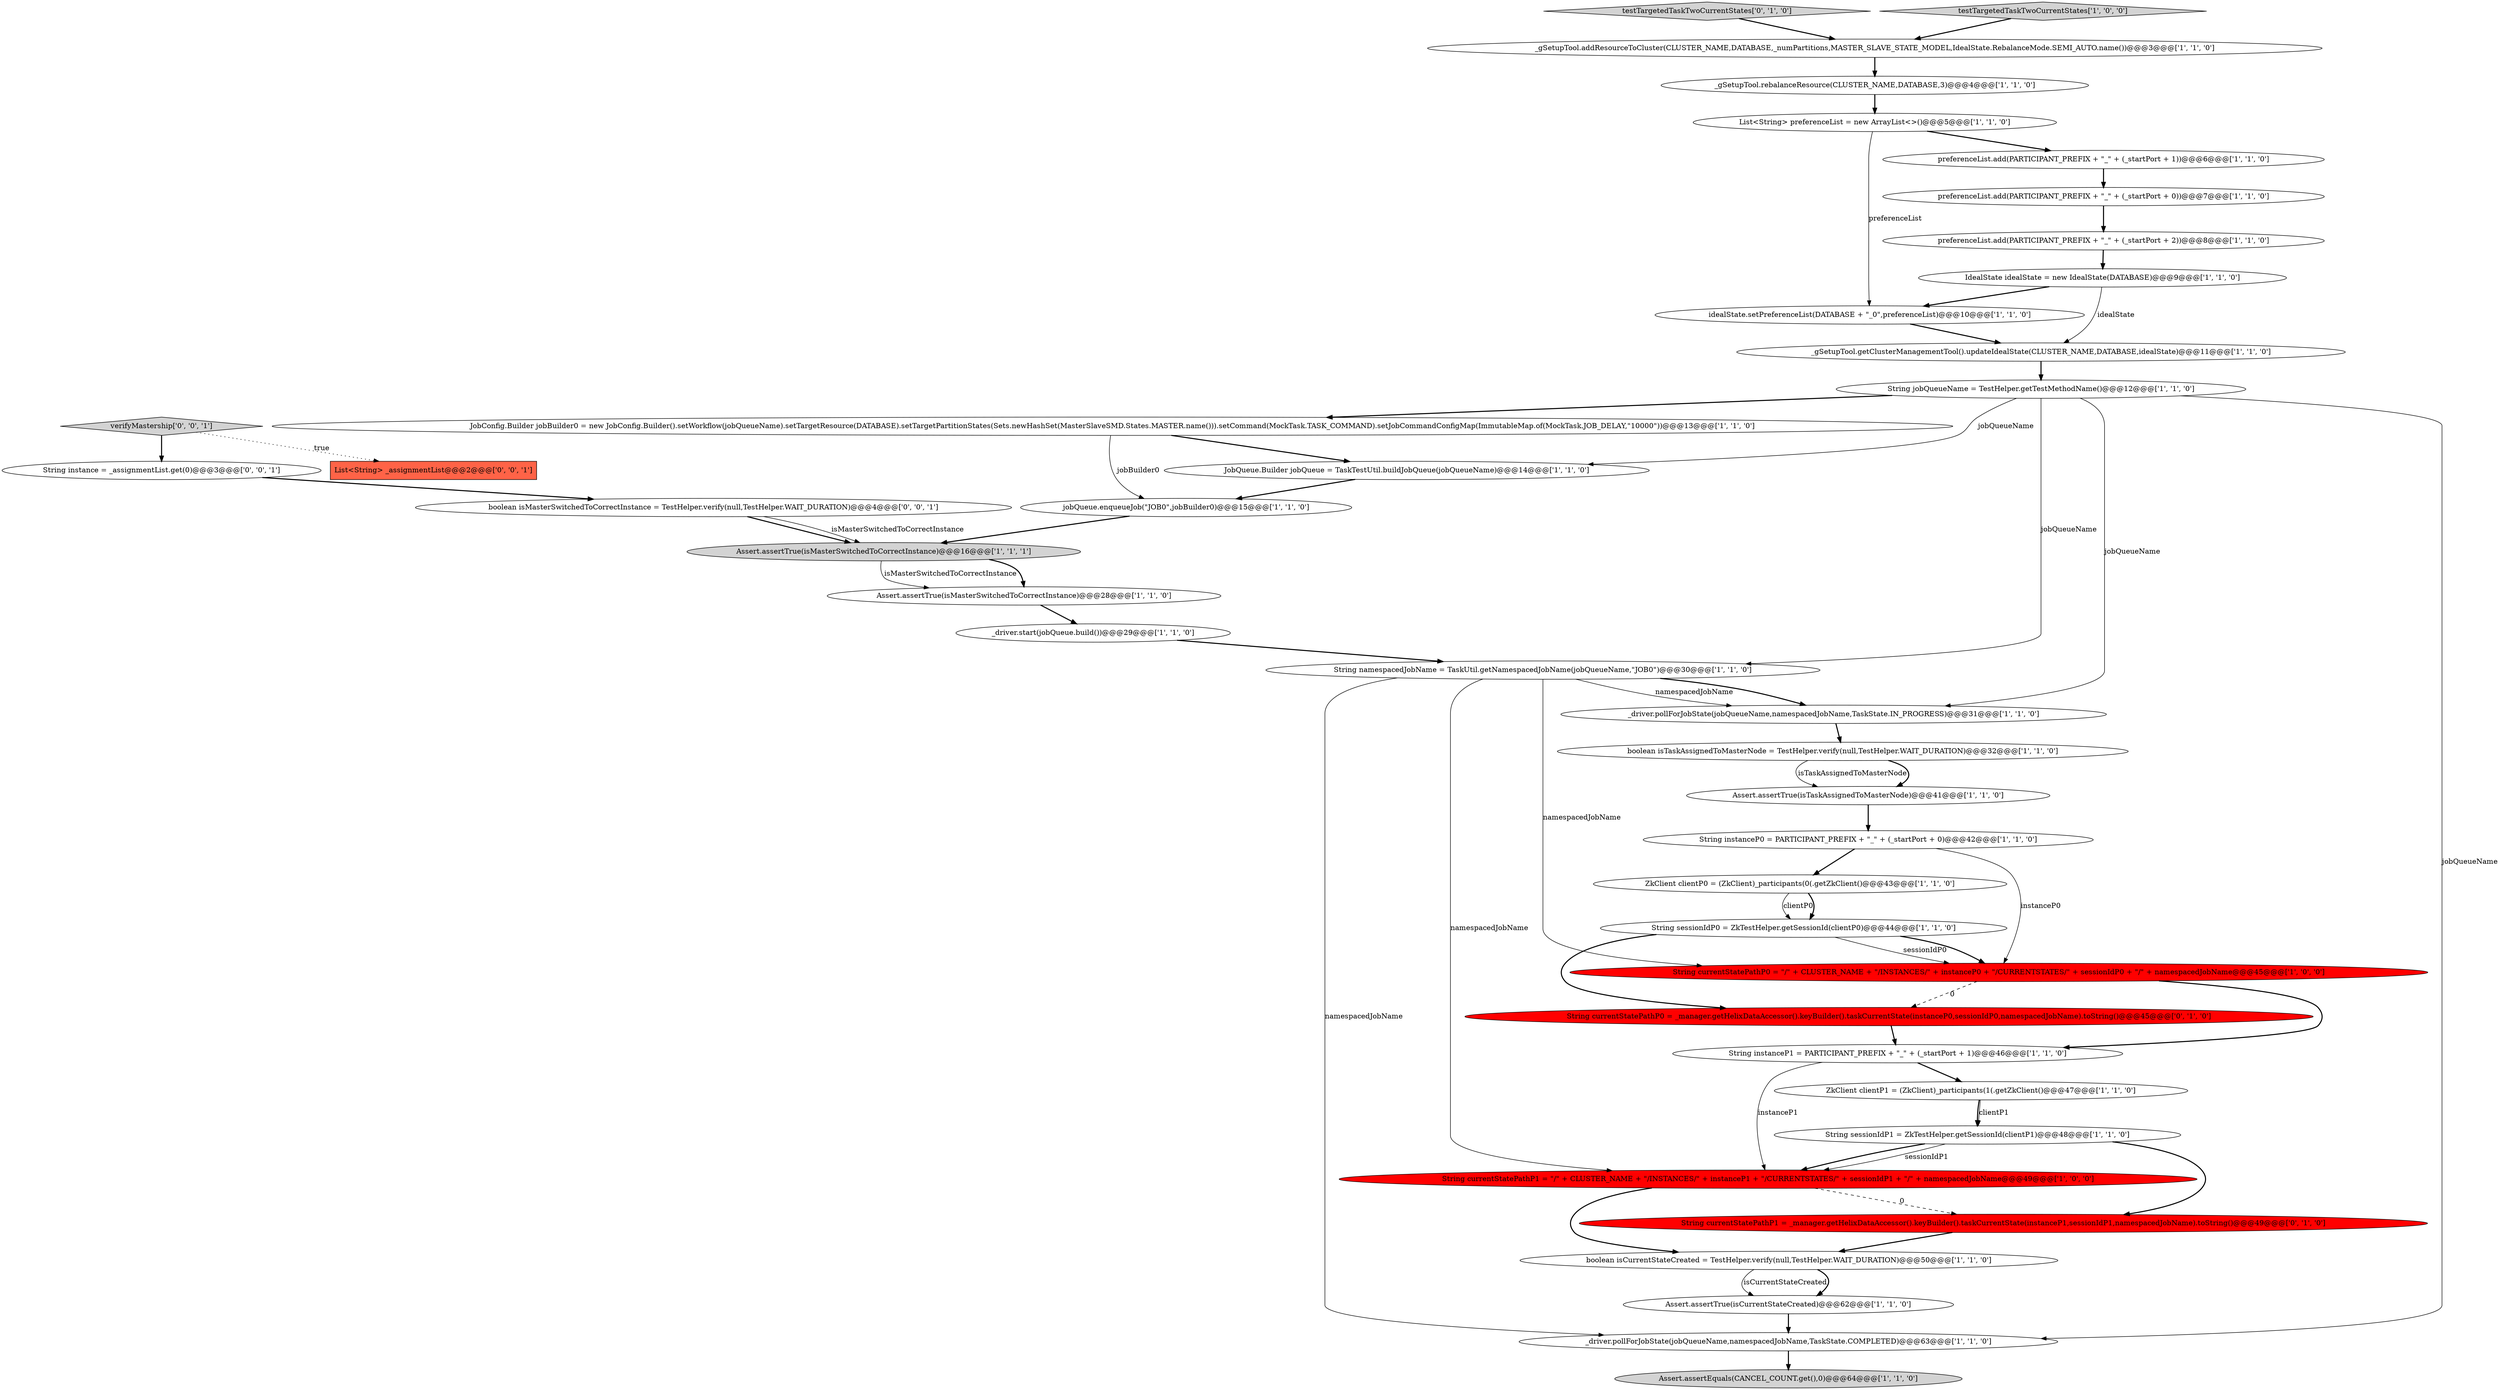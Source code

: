 digraph {
20 [style = filled, label = "JobConfig.Builder jobBuilder0 = new JobConfig.Builder().setWorkflow(jobQueueName).setTargetResource(DATABASE).setTargetPartitionStates(Sets.newHashSet(MasterSlaveSMD.States.MASTER.name())).setCommand(MockTask.TASK_COMMAND).setJobCommandConfigMap(ImmutableMap.of(MockTask.JOB_DELAY,\"10000\"))@@@13@@@['1', '1', '0']", fillcolor = white, shape = ellipse image = "AAA0AAABBB1BBB"];
17 [style = filled, label = "_gSetupTool.getClusterManagementTool().updateIdealState(CLUSTER_NAME,DATABASE,idealState)@@@11@@@['1', '1', '0']", fillcolor = white, shape = ellipse image = "AAA0AAABBB1BBB"];
28 [style = filled, label = "String instanceP1 = PARTICIPANT_PREFIX + \"_\" + (_startPort + 1)@@@46@@@['1', '1', '0']", fillcolor = white, shape = ellipse image = "AAA0AAABBB1BBB"];
29 [style = filled, label = "String currentStatePathP1 = \"/\" + CLUSTER_NAME + \"/INSTANCES/\" + instanceP1 + \"/CURRENTSTATES/\" + sessionIdP1 + \"/\" + namespacedJobName@@@49@@@['1', '0', '0']", fillcolor = red, shape = ellipse image = "AAA1AAABBB1BBB"];
22 [style = filled, label = "ZkClient clientP1 = (ZkClient)_participants(1(.getZkClient()@@@47@@@['1', '1', '0']", fillcolor = white, shape = ellipse image = "AAA0AAABBB1BBB"];
35 [style = filled, label = "String currentStatePathP1 = _manager.getHelixDataAccessor().keyBuilder().taskCurrentState(instanceP1,sessionIdP1,namespacedJobName).toString()@@@49@@@['0', '1', '0']", fillcolor = red, shape = ellipse image = "AAA1AAABBB2BBB"];
10 [style = filled, label = "Assert.assertTrue(isCurrentStateCreated)@@@62@@@['1', '1', '0']", fillcolor = white, shape = ellipse image = "AAA0AAABBB1BBB"];
30 [style = filled, label = "_gSetupTool.rebalanceResource(CLUSTER_NAME,DATABASE,3)@@@4@@@['1', '1', '0']", fillcolor = white, shape = ellipse image = "AAA0AAABBB1BBB"];
11 [style = filled, label = "String jobQueueName = TestHelper.getTestMethodName()@@@12@@@['1', '1', '0']", fillcolor = white, shape = ellipse image = "AAA0AAABBB1BBB"];
36 [style = filled, label = "String instance = _assignmentList.get(0)@@@3@@@['0', '0', '1']", fillcolor = white, shape = ellipse image = "AAA0AAABBB3BBB"];
38 [style = filled, label = "List<String> _assignmentList@@@2@@@['0', '0', '1']", fillcolor = tomato, shape = box image = "AAA0AAABBB3BBB"];
18 [style = filled, label = "String currentStatePathP0 = \"/\" + CLUSTER_NAME + \"/INSTANCES/\" + instanceP0 + \"/CURRENTSTATES/\" + sessionIdP0 + \"/\" + namespacedJobName@@@45@@@['1', '0', '0']", fillcolor = red, shape = ellipse image = "AAA1AAABBB1BBB"];
6 [style = filled, label = "String namespacedJobName = TaskUtil.getNamespacedJobName(jobQueueName,\"JOB0\")@@@30@@@['1', '1', '0']", fillcolor = white, shape = ellipse image = "AAA0AAABBB1BBB"];
31 [style = filled, label = "_gSetupTool.addResourceToCluster(CLUSTER_NAME,DATABASE,_numPartitions,MASTER_SLAVE_STATE_MODEL,IdealState.RebalanceMode.SEMI_AUTO.name())@@@3@@@['1', '1', '0']", fillcolor = white, shape = ellipse image = "AAA0AAABBB1BBB"];
33 [style = filled, label = "testTargetedTaskTwoCurrentStates['0', '1', '0']", fillcolor = lightgray, shape = diamond image = "AAA0AAABBB2BBB"];
0 [style = filled, label = "jobQueue.enqueueJob(\"JOB0\",jobBuilder0)@@@15@@@['1', '1', '0']", fillcolor = white, shape = ellipse image = "AAA0AAABBB1BBB"];
4 [style = filled, label = "boolean isTaskAssignedToMasterNode = TestHelper.verify(null,TestHelper.WAIT_DURATION)@@@32@@@['1', '1', '0']", fillcolor = white, shape = ellipse image = "AAA0AAABBB1BBB"];
3 [style = filled, label = "List<String> preferenceList = new ArrayList<>()@@@5@@@['1', '1', '0']", fillcolor = white, shape = ellipse image = "AAA0AAABBB1BBB"];
14 [style = filled, label = "String instanceP0 = PARTICIPANT_PREFIX + \"_\" + (_startPort + 0)@@@42@@@['1', '1', '0']", fillcolor = white, shape = ellipse image = "AAA0AAABBB1BBB"];
37 [style = filled, label = "verifyMastership['0', '0', '1']", fillcolor = lightgray, shape = diamond image = "AAA0AAABBB3BBB"];
19 [style = filled, label = "_driver.pollForJobState(jobQueueName,namespacedJobName,TaskState.COMPLETED)@@@63@@@['1', '1', '0']", fillcolor = white, shape = ellipse image = "AAA0AAABBB1BBB"];
27 [style = filled, label = "Assert.assertEquals(CANCEL_COUNT.get(),0)@@@64@@@['1', '1', '0']", fillcolor = lightgray, shape = ellipse image = "AAA0AAABBB1BBB"];
2 [style = filled, label = "JobQueue.Builder jobQueue = TaskTestUtil.buildJobQueue(jobQueueName)@@@14@@@['1', '1', '0']", fillcolor = white, shape = ellipse image = "AAA0AAABBB1BBB"];
12 [style = filled, label = "boolean isCurrentStateCreated = TestHelper.verify(null,TestHelper.WAIT_DURATION)@@@50@@@['1', '1', '0']", fillcolor = white, shape = ellipse image = "AAA0AAABBB1BBB"];
32 [style = filled, label = "Assert.assertTrue(isMasterSwitchedToCorrectInstance)@@@28@@@['1', '1', '0']", fillcolor = white, shape = ellipse image = "AAA0AAABBB1BBB"];
1 [style = filled, label = "preferenceList.add(PARTICIPANT_PREFIX + \"_\" + (_startPort + 1))@@@6@@@['1', '1', '0']", fillcolor = white, shape = ellipse image = "AAA0AAABBB1BBB"];
39 [style = filled, label = "boolean isMasterSwitchedToCorrectInstance = TestHelper.verify(null,TestHelper.WAIT_DURATION)@@@4@@@['0', '0', '1']", fillcolor = white, shape = ellipse image = "AAA0AAABBB3BBB"];
9 [style = filled, label = "_driver.start(jobQueue.build())@@@29@@@['1', '1', '0']", fillcolor = white, shape = ellipse image = "AAA0AAABBB1BBB"];
15 [style = filled, label = "idealState.setPreferenceList(DATABASE + \"_0\",preferenceList)@@@10@@@['1', '1', '0']", fillcolor = white, shape = ellipse image = "AAA0AAABBB1BBB"];
34 [style = filled, label = "String currentStatePathP0 = _manager.getHelixDataAccessor().keyBuilder().taskCurrentState(instanceP0,sessionIdP0,namespacedJobName).toString()@@@45@@@['0', '1', '0']", fillcolor = red, shape = ellipse image = "AAA1AAABBB2BBB"];
26 [style = filled, label = "_driver.pollForJobState(jobQueueName,namespacedJobName,TaskState.IN_PROGRESS)@@@31@@@['1', '1', '0']", fillcolor = white, shape = ellipse image = "AAA0AAABBB1BBB"];
5 [style = filled, label = "ZkClient clientP0 = (ZkClient)_participants(0(.getZkClient()@@@43@@@['1', '1', '0']", fillcolor = white, shape = ellipse image = "AAA0AAABBB1BBB"];
7 [style = filled, label = "String sessionIdP1 = ZkTestHelper.getSessionId(clientP1)@@@48@@@['1', '1', '0']", fillcolor = white, shape = ellipse image = "AAA0AAABBB1BBB"];
21 [style = filled, label = "String sessionIdP0 = ZkTestHelper.getSessionId(clientP0)@@@44@@@['1', '1', '0']", fillcolor = white, shape = ellipse image = "AAA0AAABBB1BBB"];
24 [style = filled, label = "IdealState idealState = new IdealState(DATABASE)@@@9@@@['1', '1', '0']", fillcolor = white, shape = ellipse image = "AAA0AAABBB1BBB"];
23 [style = filled, label = "preferenceList.add(PARTICIPANT_PREFIX + \"_\" + (_startPort + 0))@@@7@@@['1', '1', '0']", fillcolor = white, shape = ellipse image = "AAA0AAABBB1BBB"];
25 [style = filled, label = "preferenceList.add(PARTICIPANT_PREFIX + \"_\" + (_startPort + 2))@@@8@@@['1', '1', '0']", fillcolor = white, shape = ellipse image = "AAA0AAABBB1BBB"];
16 [style = filled, label = "Assert.assertTrue(isTaskAssignedToMasterNode)@@@41@@@['1', '1', '0']", fillcolor = white, shape = ellipse image = "AAA0AAABBB1BBB"];
8 [style = filled, label = "testTargetedTaskTwoCurrentStates['1', '0', '0']", fillcolor = lightgray, shape = diamond image = "AAA0AAABBB1BBB"];
13 [style = filled, label = "Assert.assertTrue(isMasterSwitchedToCorrectInstance)@@@16@@@['1', '1', '1']", fillcolor = lightgray, shape = ellipse image = "AAA0AAABBB1BBB"];
11->20 [style = bold, label=""];
23->25 [style = bold, label=""];
13->32 [style = solid, label="isMasterSwitchedToCorrectInstance"];
7->29 [style = solid, label="sessionIdP1"];
13->32 [style = bold, label=""];
6->26 [style = bold, label=""];
0->13 [style = bold, label=""];
3->1 [style = bold, label=""];
8->31 [style = bold, label=""];
37->36 [style = bold, label=""];
24->15 [style = bold, label=""];
21->18 [style = solid, label="sessionIdP0"];
39->13 [style = bold, label=""];
14->18 [style = solid, label="instanceP0"];
10->19 [style = bold, label=""];
3->15 [style = solid, label="preferenceList"];
21->34 [style = bold, label=""];
7->35 [style = bold, label=""];
11->26 [style = solid, label="jobQueueName"];
4->16 [style = solid, label="isTaskAssignedToMasterNode"];
24->17 [style = solid, label="idealState"];
6->26 [style = solid, label="namespacedJobName"];
22->7 [style = solid, label="clientP1"];
6->19 [style = solid, label="namespacedJobName"];
11->6 [style = solid, label="jobQueueName"];
26->4 [style = bold, label=""];
18->28 [style = bold, label=""];
21->18 [style = bold, label=""];
22->7 [style = bold, label=""];
1->23 [style = bold, label=""];
36->39 [style = bold, label=""];
9->6 [style = bold, label=""];
5->21 [style = solid, label="clientP0"];
20->2 [style = bold, label=""];
12->10 [style = solid, label="isCurrentStateCreated"];
5->21 [style = bold, label=""];
32->9 [style = bold, label=""];
25->24 [style = bold, label=""];
34->28 [style = bold, label=""];
15->17 [style = bold, label=""];
6->29 [style = solid, label="namespacedJobName"];
2->0 [style = bold, label=""];
29->12 [style = bold, label=""];
12->10 [style = bold, label=""];
37->38 [style = dotted, label="true"];
30->3 [style = bold, label=""];
18->34 [style = dashed, label="0"];
20->0 [style = solid, label="jobBuilder0"];
19->27 [style = bold, label=""];
39->13 [style = solid, label="isMasterSwitchedToCorrectInstance"];
7->29 [style = bold, label=""];
31->30 [style = bold, label=""];
28->29 [style = solid, label="instanceP1"];
33->31 [style = bold, label=""];
16->14 [style = bold, label=""];
6->18 [style = solid, label="namespacedJobName"];
35->12 [style = bold, label=""];
11->2 [style = solid, label="jobQueueName"];
11->19 [style = solid, label="jobQueueName"];
28->22 [style = bold, label=""];
4->16 [style = bold, label=""];
29->35 [style = dashed, label="0"];
14->5 [style = bold, label=""];
17->11 [style = bold, label=""];
}
